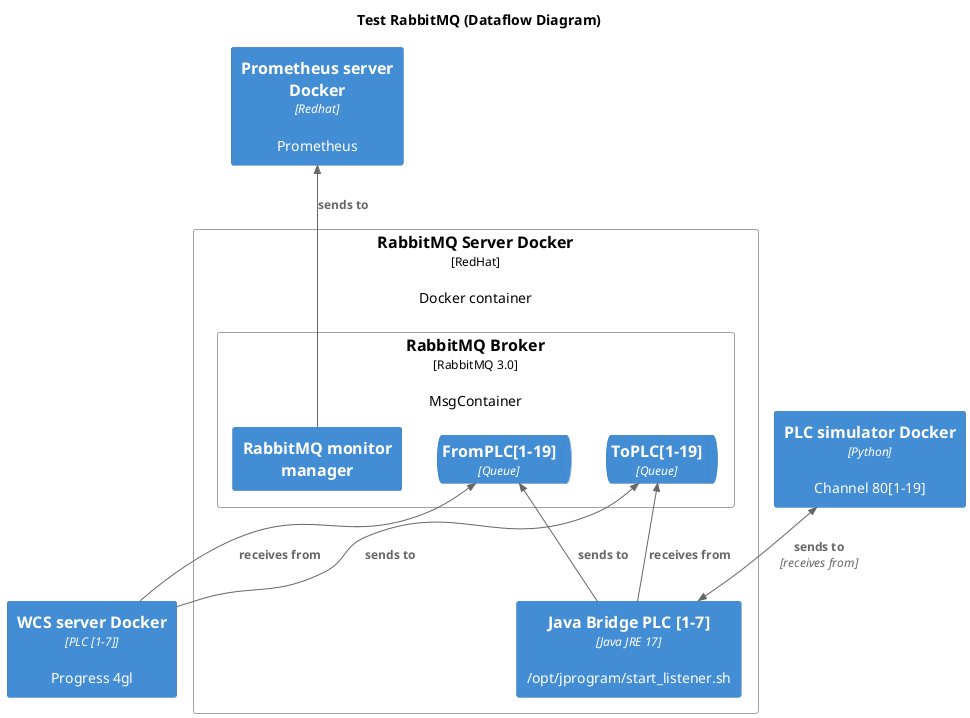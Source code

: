 @startuml
!include <C4/C4_Deployment.puml>

HIDE_STEREOTYPE()
LAYOUT_TOP_DOWN()

title Test RabbitMQ (Dataflow Diagram)

Node(rabbitmqserver, "RabbitMQ Server Docker", "RedHat", Docker container) {
     
    Container(rabbitmqserver_listeners, "Java Bridge PLC [1-7]", "Java JRE 17", "/opt/jprogram/start_listener.sh")
    
    Node(rabbitmqserver_rabbitmqbroker, "RabbitMQ Broker", "RabbitMQ 3.0", MsgContainer) {
        ContainerQueue(rabbitmqserver_rabbitmqbroker_toplc, "ToPLC[1-19]", "Queue")
        ContainerQueue(rabbitmqserver_rabbitmqbroker_fromplc, "FromPLC[1-19]", "Queue")
        Container(rabbitmqserver_rabbitmqbroker_monitor, "RabbitMQ monitor manager")
    }
}

Container(plcsimulator, "PLC simulator Docker", "Python", "Channel 80[1-19]")

Container(prometheusserver, "Prometheus server Docker", "Redhat", "Prometheus")

Container(wcsserver, "WCS server Docker", "PLC [1-7]", "Progress 4gl")

Rel_U(rabbitmqserver_listeners, rabbitmqserver_rabbitmqbroker_fromplc, "sends to")
Rel_U(rabbitmqserver_listeners, rabbitmqserver_rabbitmqbroker_toplc, "receives from")

Rel_U(wcsserver, rabbitmqserver_rabbitmqbroker_toplc, "sends to") 
Rel_U(wcsserver, rabbitmqserver_rabbitmqbroker_fromplc, "receives from") 
Rel_U(rabbitmqserver_rabbitmqbroker_monitor, prometheusserver, "sends to")
BiRel(plcsimulator, rabbitmqserver_listeners, "sends to", "receives from")

@enduml